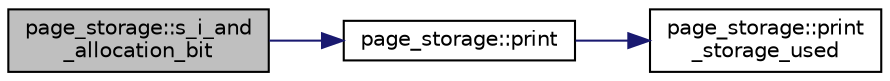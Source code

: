 digraph "page_storage::s_i_and_allocation_bit"
{
  edge [fontname="Helvetica",fontsize="10",labelfontname="Helvetica",labelfontsize="10"];
  node [fontname="Helvetica",fontsize="10",shape=record];
  rankdir="LR";
  Node1198 [label="page_storage::s_i_and\l_allocation_bit",height=0.2,width=0.4,color="black", fillcolor="grey75", style="filled", fontcolor="black"];
  Node1198 -> Node1199 [color="midnightblue",fontsize="10",style="solid",fontname="Helvetica"];
  Node1199 [label="page_storage::print",height=0.2,width=0.4,color="black", fillcolor="white", style="filled",URL="$dc/d72/classpage__storage.html#a61e349f7431f6e16328bcfbc7e1d5633"];
  Node1199 -> Node1200 [color="midnightblue",fontsize="10",style="solid",fontname="Helvetica"];
  Node1200 [label="page_storage::print\l_storage_used",height=0.2,width=0.4,color="black", fillcolor="white", style="filled",URL="$dc/d72/classpage__storage.html#a719dd1f54fd300fbc94ca2b750ed4508"];
}
